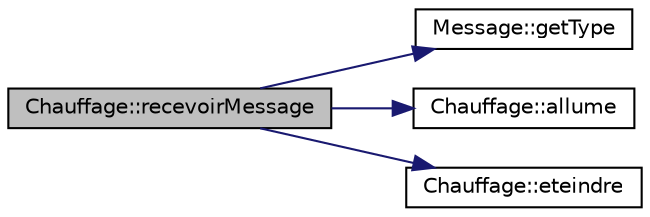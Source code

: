 digraph "Chauffage::recevoirMessage"
{
  bgcolor="transparent";
  edge [fontname="Helvetica",fontsize="10",labelfontname="Helvetica",labelfontsize="10"];
  node [fontname="Helvetica",fontsize="10",shape=record];
  rankdir="LR";
  Node1 [label="Chauffage::recevoirMessage",height=0.2,width=0.4,color="black", fillcolor="grey75", style="filled", fontcolor="black"];
  Node1 -> Node2 [color="midnightblue",fontsize="10",style="solid",fontname="Helvetica"];
  Node2 [label="Message::getType",height=0.2,width=0.4,color="black",URL="$class_message.html#a1f68d86b02a71cacc183673b517f1eb2"];
  Node1 -> Node3 [color="midnightblue",fontsize="10",style="solid",fontname="Helvetica"];
  Node3 [label="Chauffage::allume",height=0.2,width=0.4,color="black",URL="$class_chauffage.html#a0e8ad3a5f8fe802304cc10149c5220ba",tooltip="Allume le chauffage. Ne change rien si le chauffage est déjà allumé. "];
  Node1 -> Node4 [color="midnightblue",fontsize="10",style="solid",fontname="Helvetica"];
  Node4 [label="Chauffage::eteindre",height=0.2,width=0.4,color="black",URL="$class_chauffage.html#afec7ea57e645f67ed00eab210c2b2b83",tooltip="Éteint le chauffage. Ne change rien si le chauffage est déjà éteint. "];
}

